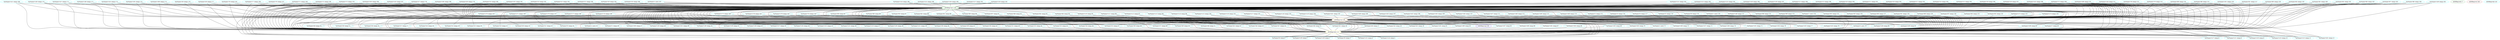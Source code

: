 graph {
"VarName('t8',temp)"[color=cyan,label="VarName('t8',temp).0"]
"VarName('t129',temp)"[color=cyan,label="VarName('t129',temp).1"]
"VarName('t128',temp)"[color=cyan,label="VarName('t128',temp).2"]
"VarName('t9',temp)"[color=cyan,label="VarName('t9',temp).3"]
"VarName('t125',temp)"[color=cyan,label="VarName('t125',temp).4"]
"VarName('t124',temp)"[color=cyan,label="VarName('t124',temp).5"]
"VarName('t127',temp)"[color=cyan,label="VarName('t127',temp).6"]
"ASMReg('edi')"[color=forestgreen,label="ASMReg('edi').7"]
"VarName('t121',temp)"[color=cyan,label="VarName('t121',temp).8"]
"VarName('t120',temp)"[color=cyan,label="VarName('t120',temp).9"]
"VarName('t123',temp)"[color=cyan,label="VarName('t123',temp).10"]
"VarName('t122',temp)"[color=cyan,label="VarName('t122',temp).11"]
"VarName('t181',temp)"[color=cyan,label="VarName('t181',temp).12"]
"ASMReg('edx')"[color=yellow,label="ASMReg('edx').13"]
"VarName('t58',temp)"[color=cyan,label="VarName('t58',temp).14"]
"VarName('t59',temp)"[color=cyan,label="VarName('t59',temp).15"]
"VarName('t56',temp)"[color=cyan,label="VarName('t56',temp).16"]
"VarName('t57',temp)"[color=cyan,label="VarName('t57',temp).17"]
"VarName('t54',temp)"[color=cyan,label="VarName('t54',temp).18"]
"VarName('t55',temp)"[color=cyan,label="VarName('t55',temp).19"]
"VarName('t52',temp)"[color=cyan,label="VarName('t52',temp).20"]
"VarName('t53',temp)"[color=cyan,label="VarName('t53',temp).21"]
"VarName('t50',temp)"[color=cyan,label="VarName('t50',temp).22"]
"VarName('t51',temp)"[color=cyan,label="VarName('t51',temp).23"]
"VarName('t0',temp)"[color=cyan,label="VarName('t0',temp).24"]
"VarName('a',user)"[color=cyan,label="VarName('a',user).25"]
"VarName('t1',temp)"[color=cyan,label="VarName('t1',temp).26"]
"VarName('t190',temp)"[color=cyan,label="VarName('t190',temp).27"]
"VarName('t126',temp)"[color=cyan,label="VarName('t126',temp).28"]
"VarName('t101',temp)"[color=cyan,label="VarName('t101',temp).29"]
"VarName('t138',temp)"[color=cyan,label="VarName('t138',temp).30"]
"VarName('t139',temp)"[color=cyan,label="VarName('t139',temp).31"]
"VarName('t136',temp)"[color=cyan,label="VarName('t136',temp).32"]
"VarName('t137',temp)"[color=cyan,label="VarName('t137',temp).33"]
"VarName('t134',temp)"[color=cyan,label="VarName('t134',temp).34"]
"VarName('t135',temp)"[color=cyan,label="VarName('t135',temp).35"]
"VarName('t132',temp)"[color=cyan,label="VarName('t132',temp).36"]
"VarName('t133',temp)"[color=cyan,label="VarName('t133',temp).37"]
"VarName('t130',temp)"[color=cyan,label="VarName('t130',temp).38"]
"VarName('t131',temp)"[color=cyan,label="VarName('t131',temp).39"]
"VarName('t38',temp)"[color=cyan,label="VarName('t38',temp).40"]
"VarName('t39',temp)"[color=cyan,label="VarName('t39',temp).41"]
"VarName('t30',temp)"[color=cyan,label="VarName('t30',temp).42"]
"VarName('t31',temp)"[color=cyan,label="VarName('t31',temp).43"]
"VarName('t32',temp)"[color=cyan,label="VarName('t32',temp).44"]
"VarName('t33',temp)"[color=cyan,label="VarName('t33',temp).45"]
"VarName('t34',temp)"[color=cyan,label="VarName('t34',temp).46"]
"VarName('t35',temp)"[color=cyan,label="VarName('t35',temp).47"]
"VarName('t36',temp)"[color=cyan,label="VarName('t36',temp).48"]
"VarName('t37',temp)"[color=cyan,label="VarName('t37',temp).49"]
"VarName('t49',temp)"[color=cyan,label="VarName('t49',temp).50"]
"VarName('t48',temp)"[color=cyan,label="VarName('t48',temp).51"]
"VarName('t45',temp)"[color=cyan,label="VarName('t45',temp).52"]
"VarName('t44',temp)"[color=cyan,label="VarName('t44',temp).53"]
"VarName('t47',temp)"[color=cyan,label="VarName('t47',temp).54"]
"VarName('t46',temp)"[color=cyan,label="VarName('t46',temp).55"]
"VarName('t41',temp)"[color=cyan,label="VarName('t41',temp).56"]
"VarName('t40',temp)"[color=cyan,label="VarName('t40',temp).57"]
"VarName('t43',temp)"[color=cyan,label="VarName('t43',temp).58"]
"VarName('t42',temp)"[color=cyan,label="VarName('t42',temp).59"]
"ASMReg('esi')"[color=brown,label="ASMReg('esi').60"]
"VarName('t192',temp)"[color=cyan,label="VarName('t192',temp).61"]
"ASMReg('ebx')"[color=cyan,label="ASMReg('ebx').62"]
"VarName('t189',temp)"[color=cyan,label="VarName('t189',temp).63"]
"ASMReg('esp')"[color=blue,label="ASMReg('esp').64"]
"VarName('t187',temp)"[color=cyan,label="VarName('t187',temp).65"]
"VarName('t186',temp)"[color=cyan,label="VarName('t186',temp).66"]
"VarName('t185',temp)"[color=cyan,label="VarName('t185',temp).67"]
"VarName('t184',temp)"[color=cyan,label="VarName('t184',temp).68"]
"VarName('t183',temp)"[color=cyan,label="VarName('t183',temp).69"]
"VarName('t182',temp)"[color=cyan,label="VarName('t182',temp).70"]
"VarName('z',user)"[color=cyan,label="VarName('z',user).71"]
"VarName('t180',temp)"[color=cyan,label="VarName('t180',temp).72"]
"VarName('t107',temp)"[color=cyan,label="VarName('t107',temp).73"]
"VarName('t106',temp)"[color=cyan,label="VarName('t106',temp).74"]
"VarName('t105',temp)"[color=cyan,label="VarName('t105',temp).75"]
"VarName('t104',temp)"[color=cyan,label="VarName('t104',temp).76"]
"VarName('t103',temp)"[color=cyan,label="VarName('t103',temp).77"]
"VarName('t102',temp)"[color=cyan,label="VarName('t102',temp).78"]
"VarName('b',user)"[color=cyan,label="VarName('b',user).79"]
"VarName('t100',temp)"[color=cyan,label="VarName('t100',temp).80"]
"VarName('t109',temp)"[color=cyan,label="VarName('t109',temp).81"]
"VarName('t108',temp)"[color=cyan,label="VarName('t108',temp).82"]
"VarName('t7',temp)"[color=cyan,label="VarName('t7',temp).83"]
"ASMReg('ecx')"[color=orange,label="ASMReg('ecx').84"]
"VarName('t69',temp)"[color=cyan,label="VarName('t69',temp).85"]
"VarName('t68',temp)"[color=cyan,label="VarName('t68',temp).86"]
"VarName('t63',temp)"[color=cyan,label="VarName('t63',temp).87"]
"VarName('t62',temp)"[color=cyan,label="VarName('t62',temp).88"]
"VarName('t61',temp)"[color=cyan,label="VarName('t61',temp).89"]
"VarName('t60',temp)"[color=cyan,label="VarName('t60',temp).90"]
"VarName('t67',temp)"[color=cyan,label="VarName('t67',temp).91"]
"VarName('t66',temp)"[color=cyan,label="VarName('t66',temp).92"]
"VarName('t65',temp)"[color=cyan,label="VarName('t65',temp).93"]
"VarName('t64',temp)"[color=cyan,label="VarName('t64',temp).94"]
"VarName('t110',temp)"[color=cyan,label="VarName('t110',temp).95"]
"VarName('t111',temp)"[color=cyan,label="VarName('t111',temp).96"]
"VarName('t112',temp)"[color=cyan,label="VarName('t112',temp).97"]
"VarName('t113',temp)"[color=cyan,label="VarName('t113',temp).98"]
"VarName('t114',temp)"[color=cyan,label="VarName('t114',temp).99"]
"VarName('t115',temp)"[color=cyan,label="VarName('t115',temp).100"]
"VarName('t116',temp)"[color=cyan,label="VarName('t116',temp).101"]
"VarName('t117',temp)"[color=cyan,label="VarName('t117',temp).102"]
"VarName('t118',temp)"[color=cyan,label="VarName('t118',temp).103"]
"VarName('t119',temp)"[color=cyan,label="VarName('t119',temp).104"]
"VarName('t161',temp)"[color=cyan,label="VarName('t161',temp).105"]
"VarName('t160',temp)"[color=cyan,label="VarName('t160',temp).106"]
"VarName('t163',temp)"[color=cyan,label="VarName('t163',temp).107"]
"VarName('t162',temp)"[color=cyan,label="VarName('t162',temp).108"]
"VarName('t165',temp)"[color=cyan,label="VarName('t165',temp).109"]
"VarName('t164',temp)"[color=cyan,label="VarName('t164',temp).110"]
"VarName('t167',temp)"[color=cyan,label="VarName('t167',temp).111"]
"VarName('t166',temp)"[color=cyan,label="VarName('t166',temp).112"]
"VarName('t169',temp)"[color=cyan,label="VarName('t169',temp).113"]
"VarName('t168',temp)"[color=cyan,label="VarName('t168',temp).114"]
"VarName('t2',temp)"[color=cyan,label="VarName('t2',temp).115"]
"VarName('t3',temp)"[color=cyan,label="VarName('t3',temp).116"]
"VarName('t4',temp)"[color=cyan,label="VarName('t4',temp).117"]
"VarName('t5',temp)"[color=cyan,label="VarName('t5',temp).118"]
"VarName('t6',temp)"[color=cyan,label="VarName('t6',temp).119"]
"VarName('y',user)"[color=cyan,label="VarName('y',user).120"]
"VarName('t148',temp)"[color=cyan,label="VarName('t148',temp).121"]
"VarName('t98',temp)"[color=cyan,label="VarName('t98',temp).122"]
"VarName('t99',temp)"[color=cyan,label="VarName('t99',temp).123"]
"VarName('c',user)"[color=cyan,label="VarName('c',user).124"]
"VarName('t92',temp)"[color=cyan,label="VarName('t92',temp).125"]
"VarName('t93',temp)"[color=cyan,label="VarName('t93',temp).126"]
"VarName('t90',temp)"[color=cyan,label="VarName('t90',temp).127"]
"VarName('t91',temp)"[color=cyan,label="VarName('t91',temp).128"]
"VarName('t96',temp)"[color=cyan,label="VarName('t96',temp).129"]
"VarName('t97',temp)"[color=cyan,label="VarName('t97',temp).130"]
"VarName('t94',temp)"[color=cyan,label="VarName('t94',temp).131"]
"VarName('t95',temp)"[color=cyan,label="VarName('t95',temp).132"]
"VarName('t172',temp)"[color=cyan,label="VarName('t172',temp).133"]
"VarName('t173',temp)"[color=cyan,label="VarName('t173',temp).134"]
"VarName('t170',temp)"[color=cyan,label="VarName('t170',temp).135"]
"VarName('t171',temp)"[color=cyan,label="VarName('t171',temp).136"]
"VarName('t176',temp)"[color=cyan,label="VarName('t176',temp).137"]
"VarName('t177',temp)"[color=cyan,label="VarName('t177',temp).138"]
"VarName('t174',temp)"[color=cyan,label="VarName('t174',temp).139"]
"VarName('t175',temp)"[color=cyan,label="VarName('t175',temp).140"]
"VarName('t178',temp)"[color=cyan,label="VarName('t178',temp).141"]
"VarName('t179',temp)"[color=cyan,label="VarName('t179',temp).142"]
"VarName('t74',temp)"[color=cyan,label="VarName('t74',temp).143"]
"ASMReg('eax')"[color=green,label="ASMReg('eax').144"]
"VarName('t76',temp)"[color=cyan,label="VarName('t76',temp).145"]
"VarName('t77',temp)"[color=cyan,label="VarName('t77',temp).146"]
"VarName('t70',temp)"[color=cyan,label="VarName('t70',temp).147"]
"VarName('t71',temp)"[color=cyan,label="VarName('t71',temp).148"]
"VarName('t72',temp)"[color=cyan,label="VarName('t72',temp).149"]
"VarName('t73',temp)"[color=cyan,label="VarName('t73',temp).150"]
"VarName('t144',temp)"[color=cyan,label="VarName('t144',temp).151"]
"VarName('t78',temp)"[color=cyan,label="VarName('t78',temp).152"]
"VarName('t79',temp)"[color=cyan,label="VarName('t79',temp).153"]
"VarName('t89',temp)"[color=cyan,label="VarName('t89',temp).154"]
"VarName('t88',temp)"[color=cyan,label="VarName('t88',temp).155"]
"VarName('t191',temp)"[color=cyan,label="VarName('t191',temp).156"]
"VarName('t81',temp)"[color=cyan,label="VarName('t81',temp).157"]
"VarName('t80',temp)"[color=cyan,label="VarName('t80',temp).158"]
"VarName('t83',temp)"[color=cyan,label="VarName('t83',temp).159"]
"VarName('t82',temp)"[color=cyan,label="VarName('t82',temp).160"]
"VarName('t85',temp)"[color=cyan,label="VarName('t85',temp).161"]
"VarName('t84',temp)"[color=cyan,label="VarName('t84',temp).162"]
"VarName('t87',temp)"[color=cyan,label="VarName('t87',temp).163"]
"VarName('t86',temp)"[color=cyan,label="VarName('t86',temp).164"]
"VarName('t149',temp)"[color=cyan,label="VarName('t149',temp).165"]
"VarName('t193',temp)"[color=cyan,label="VarName('t193',temp).166"]
"VarName('t143',temp)"[color=cyan,label="VarName('t143',temp).167"]
"VarName('t194',temp)"[color=cyan,label="VarName('t194',temp).168"]
"VarName('t141',temp)"[color=cyan,label="VarName('t141',temp).169"]
"VarName('t140',temp)"[color=cyan,label="VarName('t140',temp).170"]
"VarName('t147',temp)"[color=cyan,label="VarName('t147',temp).171"]
"VarName('t146',temp)"[color=cyan,label="VarName('t146',temp).172"]
"VarName('t145',temp)"[color=cyan,label="VarName('t145',temp).173"]
"VarName('t195',temp)"[color=cyan,label="VarName('t195',temp).174"]
"VarName('t196',temp)"[color=cyan,label="VarName('t196',temp).175"]
"VarName('t29',temp)"[color=cyan,label="VarName('t29',temp).176"]
"VarName('t28',temp)"[color=cyan,label="VarName('t28',temp).177"]
"VarName('t27',temp)"[color=cyan,label="VarName('t27',temp).178"]
"VarName('t26',temp)"[color=cyan,label="VarName('t26',temp).179"]
"VarName('t25',temp)"[color=cyan,label="VarName('t25',temp).180"]
"VarName('t197',temp)"[color=cyan,label="VarName('t197',temp).181"]
"VarName('t23',temp)"[color=cyan,label="VarName('t23',temp).182"]
"VarName('t22',temp)"[color=cyan,label="VarName('t22',temp).183"]
"VarName('t21',temp)"[color=cyan,label="VarName('t21',temp).184"]
"VarName('t20',temp)"[color=cyan,label="VarName('t20',temp).185"]
"VarName('t24',temp)"[color=cyan,label="VarName('t24',temp).186"]
"VarName('x',user)"[color=cyan,label="VarName('x',user).187"]
"VarName('t154',temp)"[color=cyan,label="VarName('t154',temp).188"]
"VarName('t155',temp)"[color=cyan,label="VarName('t155',temp).189"]
"VarName('t156',temp)"[color=cyan,label="VarName('t156',temp).190"]
"VarName('t157',temp)"[color=cyan,label="VarName('t157',temp).191"]
"VarName('t150',temp)"[color=cyan,label="VarName('t150',temp).192"]
"VarName('t151',temp)"[color=cyan,label="VarName('t151',temp).193"]
"VarName('t152',temp)"[color=cyan,label="VarName('t152',temp).194"]
"VarName('t153',temp)"[color=cyan,label="VarName('t153',temp).195"]
"VarName('t158',temp)"[color=cyan,label="VarName('t158',temp).196"]
"VarName('t159',temp)"[color=cyan,label="VarName('t159',temp).197"]
"VarName('t12',temp)"[color=cyan,label="VarName('t12',temp).198"]
"VarName('t13',temp)"[color=cyan,label="VarName('t13',temp).199"]
"VarName('t10',temp)"[color=cyan,label="VarName('t10',temp).200"]
"VarName('t11',temp)"[color=cyan,label="VarName('t11',temp).201"]
"VarName('t16',temp)"[color=cyan,label="VarName('t16',temp).202"]
"VarName('t17',temp)"[color=cyan,label="VarName('t17',temp).203"]
"VarName('t14',temp)"[color=cyan,label="VarName('t14',temp).204"]
"VarName('t15',temp)"[color=cyan,label="VarName('t15',temp).205"]
"VarName('t18',temp)"[color=cyan,label="VarName('t18',temp).206"]
"VarName('t19',temp)"[color=cyan,label="VarName('t19',temp).207"]
"VarName('t142',temp)"[color=cyan,label="VarName('t142',temp).208"]
"VarName('t75',temp)"[color=cyan,label="VarName('t75',temp).209"]
"VarName('t188',temp)"[color=cyan,label="VarName('t188',temp).210"]

"VarName('t151',temp)" -- "ASMReg('ecx')"
"ASMReg('eax')" -- "VarName('t67',temp)"
"VarName('t89',temp)" -- "ASMReg('ecx')"
"VarName('t18',temp)" -- "ASMReg('edx')"
"ASMReg('eax')" -- "VarName('t175',temp)"
"VarName('t81',temp)" -- "ASMReg('eax')"
"ASMReg('ecx')" -- "VarName('t122',temp)"
"ASMReg('eax')" -- "VarName('t98',temp)"
"VarName('t179',temp)" -- "ASMReg('edx')"
"ASMReg('ecx')" -- "VarName('t133',temp)"
"VarName('t74',temp)" -- "ASMReg('edx')"
"ASMReg('eax')" -- "VarName('t183',temp)"
"VarName('t106',temp)" -- "ASMReg('edx')"
"ASMReg('eax')" -- "VarName('t38',temp)"
"ASMReg('eax')" -- "VarName('t65',temp)"
"ASMReg('ecx')" -- "VarName('t108',temp)"
"ASMReg('eax')" -- "VarName('t165',temp)"
"VarName('t160',temp)" -- "ASMReg('ecx')"
"VarName('t26',temp)" -- "ASMReg('edx')"
"ASMReg('eax')" -- "VarName('t56',temp)"
"ASMReg('eax')" -- "VarName('t174',temp)"
"VarName('t80',temp)" -- "ASMReg('ecx')"
"VarName('t195',temp)" -- "ASMReg('eax')"
"ASMReg('eax')" -- "VarName('t47',temp)"
"VarName('t132',temp)" -- "ASMReg('edx')"
"ASMReg('eax')" -- "VarName('t179',temp)"
"ASMReg('eax')" -- "VarName('t111',temp)"
"VarName('t157',temp)" -- "ASMReg('ecx')"
"VarName('t46',temp)" -- "ASMReg('edx')"
"VarName('t50',temp)" -- "ASMReg('edx')"
"VarName('t87',temp)" -- "ASMReg('ecx')"
"VarName('t195',temp)" -- "ASMReg('ecx')"
"ASMReg('eax')" -- "VarName('t121',temp)"
"VarName('t54',temp)" -- "ASMReg('edx')"
"VarName('t13',temp)" -- "ASMReg('edx')"
"VarName('t96',temp)" -- "ASMReg('edx')"
"VarName('t155',temp)" -- "ASMReg('ecx')"
"ASMReg('eax')" -- "VarName('t130',temp)"
"VarName('t63',temp)" -- "ASMReg('edx')"
"ASMReg('ecx')" -- "VarName('t192',temp)"
"VarName('t188',temp)" -- "ASMReg('ecx')"
"VarName('t99',temp)" -- "ASMReg('ecx')"
"ASMReg('ecx')" -- "VarName('t35',temp)"
"ASMReg('ecx')" -- "VarName('t56',temp)"
"VarName('t28',temp)" -- "ASMReg('ecx')"
"VarName('t141',temp)" -- "ASMReg('eax')"
"VarName('t174',temp)" -- "ASMReg('ecx')"
"VarName('t24',temp)" -- "ASMReg('ecx')"
"ASMReg('ecx')" -- "VarName('t43',temp)"
"ASMReg('eax')" -- "VarName('t45',temp)"
"VarName('t76',temp)" -- "ASMReg('eax')"
"VarName('t27',temp)" -- "ASMReg('edx')"
"VarName('t10',temp)" -- "ASMReg('ecx')"
"VarName('t4',temp)" -- "ASMReg('ecx')"
"VarName('t14',temp)" -- "ASMReg('eax')"
"VarName('t63',temp)" -- "ASMReg('ecx')"
"VarName('t14',temp)" -- "ASMReg('ecx')"
"VarName('t178',temp)" -- "ASMReg('edx')"
"VarName('t111',temp)" -- "ASMReg('edx')"
"VarName('t34',temp)" -- "ASMReg('edx')"
"VarName('t169',temp)" -- "ASMReg('edx')"
"ASMReg('ecx')" -- "VarName('t134',temp)"
"VarName('t11',temp)" -- "ASMReg('ecx')"
"ASMReg('eax')" -- "VarName('t99',temp)"
"ASMReg('ecx')" -- "VarName('t139',temp)"
"VarName('t74',temp)" -- "ASMReg('ecx')"
"ASMReg('eax')" -- "VarName('t185',temp)"
"VarName('t71',temp)" -- "ASMReg('eax')"
"VarName('t17',temp)" -- "ASMReg('ecx')"
"VarName('t22',temp)" -- "ASMReg('ecx')"
"ASMReg('eax')" -- "VarName('t36',temp)"
"VarName('t118',temp)" -- "ASMReg('edx')"
"ASMReg('ecx')" -- "VarName('t106',temp)"
"ASMReg('eax')" -- "VarName('t163',temp)"
"VarName('t78',temp)" -- "ASMReg('ecx')"
"VarName('t43',temp)" -- "ASMReg('edx')"
"VarName('t81',temp)" -- "ASMReg('ecx')"
"VarName('t13',temp)" -- "ASMReg('ecx')"
"VarName('t47',temp)" -- "ASMReg('edx')"
"VarName('t85',temp)" -- "ASMReg('edx')"
"ASMReg('ecx')" -- "VarName('a',user)"
"VarName('t56',temp)" -- "ASMReg('edx')"
"VarName('t142',temp)" -- "ASMReg('edx')"
"ASMReg('eax')" -- "VarName('t128',temp)"
"VarName('t21',temp)" -- "ASMReg('edx')"
"VarName('t82',temp)" -- "ASMReg('eax')"
"VarName('t188',temp)" -- "ASMReg('edx')"
"ASMReg('eax')" -- "VarName('t139',temp)"
"ASMReg('eax')" -- "VarName('t127',temp)"
"VarName('t66',temp)" -- "ASMReg('edx')"
"ASMReg('ecx')" -- "VarName('t181',temp)"
"VarName('t142',temp)" -- "ASMReg('ecx')"
"VarName('t197',temp)" -- "ASMReg('edx')"
"ASMReg('ecx')" -- "VarName('t32',temp)"
"ASMReg('eax')" -- "VarName('t102',temp)"
"VarName('t158',temp)" -- "ASMReg('ecx')"
"VarName('t28',temp)" -- "ASMReg('edx')"
"ASMReg('eax')" -- "VarName('t117',temp)"
"VarName('t147',temp)" -- "ASMReg('eax')"
"ASMReg('eax')" -- "VarName('t5',temp)"
"VarName('t138',temp)" -- "ASMReg('edx')"
"ASMReg('ecx')" -- "VarName('t36',temp)"
"VarName('t149',temp)" -- "ASMReg('eax')"
"VarName('t186',temp)" -- "ASMReg('edx')"
"VarName('t18',temp)" -- "ASMReg('ecx')"
"VarName('t109',temp)" -- "ASMReg('edx')"
"VarName('t67',temp)" -- "ASMReg('ecx')"
"VarName('t153',temp)" -- "ASMReg('edx')"
"ASMReg('eax')" -- "VarName('t171',temp)"
"ASMReg('ecx')" -- "VarName('t123',temp)"
"VarName('t2',temp)" -- "ASMReg('ecx')"
"VarName('t169',temp)" -- "ASMReg('ecx')"
"VarName('t98',temp)" -- "ASMReg('edx')"
"ASMReg('ecx')" -- "VarName('t132',temp)"
"ASMReg('eax')" -- "VarName('t178',temp)"
"VarName('t15',temp)" -- "ASMReg('eax')"
"ASMReg('eax')" -- "VarName('t93',temp)"
"VarName('t100',temp)" -- "ASMReg('edx')"
"VarName('t194',temp)" -- "ASMReg('edx')"
"VarName('t75',temp)" -- "ASMReg('edx')"
"ASMReg('eax')" -- "VarName('t66',temp)"
"ASMReg('ecx')" -- "VarName('t109',temp)"
"VarName('t45',temp)" -- "ASMReg('edx')"
"ASMReg('eax')" -- "VarName('t49',temp)"
"ASMReg('eax')" -- "VarName('t51',temp)"
"ASMReg('eax')" -- "VarName('t177',temp)"
"ASMReg('eax')" -- "VarName('t169',temp)"
"ASMReg('eax')" -- "VarName('t173',temp)"
"ASMReg('eax')" -- "VarName('t44',temp)"
"ASMReg('eax')" -- "VarName('t48',temp)"
"VarName('t170',temp)" -- "ASMReg('ecx')"
"VarName('t133',temp)" -- "ASMReg('edx')"
"VarName('t144',temp)" -- "ASMReg('ecx')"
"VarName('t90',temp)" -- "ASMReg('ecx')"
"VarName('t146',temp)" -- "ASMReg('eax')"
"VarName('t126',temp)" -- "ASMReg('edx')"
"ASMReg('eax')" -- "VarName('t113',temp)"
"VarName('t15',temp)" -- "ASMReg('edx')"
"VarName('t82',temp)" -- "ASMReg('ecx')"
"ASMReg('eax')" -- "VarName('t133',temp)"
"ASMReg('edx')" -- "VarName('t120',temp)"
"VarName('t97',temp)" -- "ASMReg('edx')"
"ASMReg('eax')" -- "VarName('t170',temp)"
"VarName('t196',temp)" -- "ASMReg('edx')"
"ASMReg('ecx')" -- "VarName('t34',temp)"
"ASMReg('ecx')" -- "VarName('t55',temp)"
"ASMReg('eax')" -- "VarName('t104',temp)"
"VarName('t166',temp)" -- "ASMReg('edx')"
"ASMReg('ecx')" -- "VarName('t44',temp)"
"VarName('t70',temp)" -- "ASMReg('ecx')"
"VarName('t4',temp)" -- "ASMReg('edx')"
"ASMReg('eax')" -- "VarName('t3',temp)"
"VarName('t152',temp)" -- "ASMReg('ecx')"
"VarName('t147',temp)" -- "ASMReg('ecx')"
"VarName('t88',temp)" -- "ASMReg('ecx')"
"VarName('t64',temp)" -- "ASMReg('edx')"
"VarName('t117',temp)" -- "ASMReg('edx')"
"VarName('t35',temp)" -- "ASMReg('edx')"
"VarName('t92',temp)" -- "ASMReg('ecx')"
"VarName('t168',temp)" -- "ASMReg('edx')"
"ASMReg('ecx')" -- "VarName('t138',temp)"
"VarName('t70',temp)" -- "ASMReg('eax')"
"ASMReg('eax')" -- "VarName('t186',temp)"
"VarName('t59',temp)" -- "ASMReg('edx')"
"VarName('t113',temp)" -- "ASMReg('ecx')"
"VarName('t163',temp)" -- "ASMReg('ecx')"
"ASMReg('eax')" -- "VarName('t35',temp)"
"ASMReg('eax')" -- "VarName('t60',temp)"
"ASMReg('ecx')" -- "VarName('t107',temp)"
"ASMReg('ecx')" -- "VarName('t7',temp)"
"VarName('t20',temp)" -- "ASMReg('eax')"
"VarName('t119',temp)" -- "ASMReg('edx')"
"VarName('t135',temp)" -- "ASMReg('edx')"
"VarName('t177',temp)" -- "ASMReg('ecx')"
"VarName('t38',temp)" -- "ASMReg('edx')"
"VarName('t157',temp)" -- "ASMReg('eax')"
"VarName('t84',temp)" -- "ASMReg('edx')"
"VarName('t165',temp)" -- "ASMReg('ecx')"
"ASMReg('eax')" -- "VarName('t129',temp)"
"VarName('t73',temp)" -- "ASMReg('ecx')"
"VarName('t57',temp)" -- "ASMReg('edx')"
"VarName('t91',temp)" -- "ASMReg('edx')"
"ASMReg('eax')" -- "VarName('t138',temp)"
"ASMReg('eax')" -- "VarName('t124',temp)"
"VarName('t175',temp)" -- "ASMReg('edx')"
"ASMReg('ecx')" -- "VarName('t186',temp)"
"VarName('t10',temp)" -- "ASMReg('eax')"
"ASMReg('eax')" -- "VarName('t181',temp)"
"VarName('b',user)" -- "ASMReg('edx')"
"VarName('t62',temp)" -- "ASMReg('edx')"
"ASMReg('eax')" -- "VarName('t103',temp)"
"VarName('t150',temp)" -- "ASMReg('edx')"
"ASMReg('ecx')" -- "VarName('t53',temp)"
"ASMReg('eax')" -- "VarName('t116',temp)"
"VarName('t89',temp)" -- "ASMReg('edx')"
"ASMReg('eax')" -- "VarName('t4',temp)"
"VarName('t170',temp)" -- "ASMReg('edx')"
"VarName('t29',temp)" -- "ASMReg('eax')"
"VarName('t180',temp)" -- "ASMReg('edx')"
"VarName('t191',temp)" -- "ASMReg('edx')"
"VarName('t33',temp)" -- "ASMReg('edx')"
"VarName('t162',temp)" -- "ASMReg('ecx')"
"VarName('c',user)" -- "ASMReg('edx')"
"ASMReg('ecx')" -- "VarName('t124',temp)"
"VarName('t151',temp)" -- "ASMReg('eax')"
"VarName('t11',temp)" -- "ASMReg('eax')"
"ASMReg('ecx')" -- "VarName('t131',temp)"
"VarName('t77',temp)" -- "ASMReg('eax')"
"VarName('t75',temp)" -- "ASMReg('ecx')"
"ASMReg('eax')" -- "VarName('t92',temp)"
"VarName('t130',temp)" -- "ASMReg('edx')"
"VarName('t194',temp)" -- "ASMReg('eax')"
"VarName('t73',temp)" -- "ASMReg('edx')"
"VarName('t134',temp)" -- "ASMReg('edx')"
"VarName('t112',temp)" -- "ASMReg('ecx')"
"ASMReg('eax')" -- "VarName('t167',temp)"
"ASMReg('eax')" -- "VarName('t33',temp)"
"ASMReg('eax')" -- "VarName('t50',temp)"
"ASMReg('eax')" -- "VarName('t176',temp)"
"ASMReg('ecx')" -- "VarName('t9',temp)"
"VarName('t44',temp)" -- "ASMReg('edx')"
"VarName('t16',temp)" -- "ASMReg('edx')"
"VarName('t82',temp)" -- "ASMReg('edx')"
"VarName('t6',temp)" -- "ASMReg('ecx')"
"VarName('t12',temp)" -- "ASMReg('ecx')"
"VarName('t90',temp)" -- "ASMReg('edx')"
"VarName('t20',temp)" -- "ASMReg('ecx')"
"ASMReg('edx')" -- "VarName('t121',temp)"
"VarName('t165',temp)" -- "ASMReg('edx')"
"ASMReg('eax')" -- "VarName('t132',temp)"
"ASMReg('edx')" -- "VarName('t127',temp)"
"VarName('t17',temp)" -- "ASMReg('eax')"
"ASMReg('eax')" -- "VarName('t69',temp)"
"VarName('t159',temp)" -- "ASMReg('ecx')"
"ASMReg('ecx')" -- "VarName('t37',temp)"
"ASMReg('ecx')" -- "VarName('t54',temp)"
"ASMReg('eax')" -- "VarName('t105',temp)"
"VarName('t114',temp)" -- "ASMReg('edx')"
"ASMReg('ecx')" -- "VarName('t45',temp)"
"ASMReg('ecx')" -- "VarName('t59',temp)"
"VarName('t110',temp)" -- "ASMReg('ecx')"
"VarName('t32',temp)" -- "ASMReg('edx')"
"VarName('t149',temp)" -- "ASMReg('ecx')"
"VarName('t60',temp)" -- "ASMReg('ecx')"
"ASMReg('ecx')" -- "VarName('t48',temp)"
"VarName('t5',temp)" -- "ASMReg('edx')"
"VarName('t102',temp)" -- "ASMReg('edx')"
"VarName('t87',temp)" -- "ASMReg('eax')"
"VarName('t166',temp)" -- "ASMReg('ecx')"
"VarName('t168',temp)" -- "ASMReg('ecx')"
"VarName('t72',temp)" -- "ASMReg('eax')"
"VarName('t196',temp)" -- "ASMReg('ecx')"
"VarName('t83',temp)" -- "ASMReg('eax')"
"VarName('t136',temp)" -- "ASMReg('edx')"
"ASMReg('eax')" -- "VarName('t187',temp)"
"VarName('t154',temp)" -- "ASMReg('ecx')"
"ASMReg('eax')" -- "VarName('t34',temp)"
"ASMReg('eax')" -- "VarName('t59',temp)"
"ASMReg('eax')" -- "VarName('t192',temp)"
"ASMReg('ecx')" -- "VarName('t104',temp)"
"ASMReg('eax')" -- "VarName('t161',temp)"
"ASMReg('eax')" -- "VarName('t166',temp)"
"VarName('y',user)" -- "ASMReg('edx')"
"VarName('t92',temp)" -- "ASMReg('edx')"
"VarName('t25',temp)" -- "ASMReg('ecx')"
"VarName('t176',temp)" -- "ASMReg('edx')"
"VarName('t21',temp)" -- "ASMReg('eax')"
"VarName('t28',temp)" -- "ASMReg('eax')"
"VarName('t39',temp)" -- "ASMReg('edx')"
"VarName('t91',temp)" -- "ASMReg('ecx')"
"ASMReg('eax')" -- "VarName('t91',temp)"
"VarName('t51',temp)" -- "ASMReg('edx')"
"VarName('t89',temp)" -- "ASMReg('eax')"
"VarName('t12',temp)" -- "ASMReg('eax')"
"ASMReg('eax')" -- "VarName('t125',temp)"
"VarName('t164',temp)" -- "ASMReg('ecx')"
"ASMReg('ecx')" -- "VarName('t187',temp)"
"VarName('t172',temp)" -- "ASMReg('ecx')"
"ASMReg('eax')" -- "VarName('t134',temp)"
"VarName('t62',temp)" -- "ASMReg('ecx')"
"VarName('t30',temp)" -- "ASMReg('edx')"
"ASMReg('ecx')" -- "VarName('t39',temp)"
"ASMReg('ecx')" -- "VarName('t52',temp)"
"VarName('t49',temp)" -- "ASMReg('edx')"
"VarName('t3',temp)" -- "ASMReg('edx')"
"VarName('t151',temp)" -- "ASMReg('edx')"
"VarName('t153',temp)" -- "ASMReg('ecx')"
"VarName('t88',temp)" -- "ASMReg('edx')"
"VarName('t148',temp)" -- "ASMReg('edx')"
"VarName('t27',temp)" -- "ASMReg('ecx')"
"VarName('t173',temp)" -- "ASMReg('ecx')"
"VarName('t61',temp)" -- "ASMReg('ecx')"
"VarName('t70',temp)" -- "ASMReg('edx')"
"ASMReg('ecx')" -- "VarName('t125',temp)"
"VarName('t69',temp)" -- "ASMReg('ecx')"
"ASMReg('ecx')" -- "VarName('t130',temp)"
"VarName('t83',temp)" -- "ASMReg('edx')"
"VarName('t150',temp)" -- "ASMReg('eax')"
"VarName('t81',temp)" -- "ASMReg('edx')"
"ASMReg('eax')" -- "VarName('t95',temp)"
"ASMReg('eax')" -- "VarName('t61',temp)"
"ASMReg('eax')" -- "VarName('t68',temp)"
"ASMReg('eax')" -- "VarName('b',user)"
"VarName('t190',temp)" -- "ASMReg('edx')"
"ASMReg('eax')" -- "VarName('t32',temp)"
"ASMReg('eax')" -- "VarName('t53',temp)"
"ASMReg('ecx')" -- "VarName('t102',temp)"
"ASMReg('ecx')" -- "VarName('t8',temp)"
"VarName('t99',temp)" -- "ASMReg('edx')"
"VarName('t42',temp)" -- "ASMReg('edx')"
"ASMReg('eax')" -- "VarName('t42',temp)"
"VarName('t141',temp)" -- "ASMReg('ecx')"
"VarName('t17',temp)" -- "ASMReg('edx')"
"VarName('t15',temp)" -- "ASMReg('ecx')"
"VarName('t20',temp)" -- "ASMReg('edx')"
"VarName('t86',temp)" -- "ASMReg('eax')"
"VarName('t6',temp)" -- "ASMReg('edx')"
"VarName('t164',temp)" -- "ASMReg('edx')"
"VarName('t2',temp)" -- "ASMReg('edx')"
"VarName('t85',temp)" -- "ASMReg('eax')"
"VarName('t157',temp)" -- "ASMReg('edx')"
"VarName('t16',temp)" -- "ASMReg('eax')"
"ASMReg('eax')" -- "VarName('t106',temp)"
"VarName('t23',temp)" -- "ASMReg('ecx')"
"VarName('t149',temp)" -- "ASMReg('edx')"
"VarName('t65',temp)" -- "ASMReg('ecx')"
"ASMReg('ecx')" -- "VarName('t46',temp)"
"ASMReg('ecx')" -- "VarName('t58',temp)"
"VarName('t94',temp)" -- "ASMReg('edx')"
"VarName('t115',temp)" -- "ASMReg('edx')"
"ASMReg('eax')" -- "VarName('t1',temp)"
"VarName('t139',temp)" -- "ASMReg('edx')"
"VarName('t171',temp)" -- "ASMReg('ecx')"
"ASMReg('ecx')" -- "VarName('t49',temp)"
"VarName('t104',temp)" -- "ASMReg('edx')"
"VarName('t158',temp)" -- "ASMReg('eax')"
"VarName('t193',temp)" -- "ASMReg('edx')"
"VarName('t108',temp)" -- "ASMReg('edx')"
"VarName('t71',temp)" -- "ASMReg('ecx')"
"VarName('t76',temp)" -- "ASMReg('ecx')"
"ASMReg('eax')" -- "VarName('t63',temp)"
"VarName('t68',temp)" -- "ASMReg('edx')"
"ASMReg('eax')" -- "VarName('t122',temp)"
"VarName('t116',temp)" -- "ASMReg('ecx')"
"VarName('t118',temp)" -- "ASMReg('ecx')"
"ASMReg('eax')" -- "VarName('t180',temp)"
"VarName('t137',temp)" -- "ASMReg('edx')"
"VarName('t145',temp)" -- "ASMReg('eax')"
"VarName('t36',temp)" -- "ASMReg('edx')"
"ASMReg('eax')" -- "VarName('t58',temp)"
"ASMReg('eax')" -- "VarName('t62',temp)"
"ASMReg('ecx')" -- "VarName('t105',temp)"
"ASMReg('ecx')" -- "VarName('t1',temp)"
"ASMReg('eax')" -- "VarName('t109',temp)"
"VarName('t11',temp)" -- "ASMReg('edx')"
"ASMReg('eax')" -- "VarName('t55',temp)"
"ASMReg('eax')" -- "VarName('t6',temp)"
"ASMReg('eax')" -- "VarName('t160',temp)"
"VarName('t93',temp)" -- "ASMReg('edx')"
"VarName('t24',temp)" -- "ASMReg('eax')"
"VarName('t177',temp)" -- "ASMReg('edx')"
"VarName('t191',temp)" -- "ASMReg('eax')"
"VarName('t84',temp)" -- "ASMReg('eax')"
"VarName('t178',temp)" -- "ASMReg('ecx')"
"VarName('t162',temp)" -- "ASMReg('edx')"
"VarName('y',user)" -- "ASMReg('ecx')"
"VarName('t0',temp)" -- "ASMReg('edx')"
"VarName('t156',temp)" -- "ASMReg('edx')"
"ASMReg('ecx')" -- "VarName('t184',temp)"
"VarName('t85',temp)" -- "ASMReg('ecx')"
"VarName('t87',temp)" -- "ASMReg('edx')"
"VarName('a',user)" -- "ASMReg('edx')"
"ASMReg('eax')" -- "VarName('t137',temp)"
"VarName('t147',temp)" -- "ASMReg('edx')"
"VarName('t113',temp)" -- "ASMReg('edx')"
"ASMReg('ecx')" -- "VarName('t38',temp)"
"ASMReg('ecx')" -- "VarName('t51',temp)"
"ASMReg('eax')" -- "VarName('t114',temp)"
"ASMReg('eax')" -- "VarName('t108',temp)"
"VarName('t31',temp)" -- "ASMReg('edx')"
"VarName('t148',temp)" -- "ASMReg('ecx')"
"VarName('t188',temp)" -- "ASMReg('eax')"
"ASMReg('ecx')" -- "VarName('t40',temp)"
"VarName('t48',temp)" -- "ASMReg('edx')"
"ASMReg('eax')" -- "VarName('t119',temp)"
"VarName('t114',temp)" -- "ASMReg('ecx')"
"VarName('t69',temp)" -- "ASMReg('edx')"
"ASMReg('ecx')" -- "VarName('t126',temp)"
"VarName('t193',temp)" -- "ASMReg('eax')"
"VarName('t71',temp)" -- "ASMReg('edx')"
"ASMReg('ecx')" -- "VarName('t137',temp)"
"ASMReg('ecx')" -- "VarName('t129',temp)"
"VarName('t183',temp)" -- "ASMReg('edx')"
"ASMReg('eax')" -- "VarName('t94',temp)"
"VarName('t155',temp)" -- "ASMReg('eax')"
"VarName('t142',temp)" -- "ASMReg('eax')"
"VarName('t80',temp)" -- "ASMReg('edx')"
"ASMReg('eax')" -- "VarName('t31',temp)"
"ASMReg('eax')" -- "VarName('t52',temp)"
"ASMReg('ecx')" -- "VarName('t103',temp)"
"VarName('t23',temp)" -- "ASMReg('edx')"
"VarName('t171',temp)" -- "ASMReg('edx')"
"VarName('t111',temp)" -- "ASMReg('ecx')"
"ASMReg('eax')" -- "VarName('t43',temp)"
"ASMReg('eax')" -- "VarName('t74',temp)"
"VarName('t163',temp)" -- "ASMReg('edx')"
"VarName('t96',temp)" -- "ASMReg('ecx')"
"VarName('t154',temp)" -- "ASMReg('edx')"
"VarName('t158',temp)" -- "ASMReg('edx')"
"VarName('t67',temp)" -- "ASMReg('edx')"
"VarName('t167',temp)" -- "ASMReg('ecx')"
"VarName('t86',temp)" -- "ASMReg('ecx')"
"VarName('t144',temp)" -- "ASMReg('eax')"
"ASMReg('edx')" -- "VarName('t125',temp)"
"ASMReg('ecx')" -- "VarName('t182',temp)"
"VarName('t144',temp)" -- "ASMReg('edx')"
"VarName('t18',temp)" -- "ASMReg('eax')"
"ASMReg('ecx')" -- "VarName('t31',temp)"
"ASMReg('eax')" -- "ASMReg('edx')"
"VarName('t94',temp)" -- "ASMReg('ecx')"
"ASMReg('eax')" -- "VarName('t107',temp)"
"ASMReg('ecx')" -- "VarName('t47',temp)"
"ASMReg('eax')" -- "VarName('t168',temp)"
"ASMReg('eax')" -- "VarName('t112',temp)"
"ASMReg('eax')" -- "VarName('t0',temp)"
"VarName('t72',temp)" -- "ASMReg('edx')"
"VarName('t143',temp)" -- "ASMReg('eax')"
"VarName('t26',temp)" -- "ASMReg('ecx')"
"VarName('t27',temp)" -- "ASMReg('eax')"
"ASMReg('edx')" -- "VarName('t8',temp)"
"VarName('t77',temp)" -- "ASMReg('edx')"
"ASMReg('eax')" -- "VarName('t97',temp)"
"VarName('t68',temp)" -- "ASMReg('ecx')"
"VarName('t152',temp)" -- "ASMReg('eax')"
"ASMReg('ecx')" -- "VarName('t120',temp)"
"VarName('t194',temp)" -- "ASMReg('ecx')"
"VarName('t73',temp)" -- "ASMReg('eax')"
"VarName('t23',temp)" -- "ASMReg('eax')"
"VarName('t76',temp)" -- "ASMReg('edx')"
"ASMReg('eax')" -- "VarName('z',user)"
"VarName('t131',temp)" -- "ASMReg('edx')"
"VarName('t172',temp)" -- "ASMReg('edx')"
"VarName('t19',temp)" -- "ASMReg('ecx')"
"ASMReg('eax')" -- "VarName('t190',temp)"
"ASMReg('edx')" -- "VarName('t181',temp)"
"ASMReg('ecx')" -- "VarName('t0',temp)"
"VarName('t161',temp)" -- "ASMReg('edx')"
"VarName('t192',temp)" -- "ASMReg('edx')"
"ASMReg('eax')" -- "VarName('t115',temp)"
"ASMReg('eax')" -- "VarName('t54',temp)"
"ASMReg('eax')" -- "VarName('t172',temp)"
"VarName('t119',temp)" -- "ASMReg('ecx')"
"ASMReg('ecx')" -- "VarName('b',user)"
"ASMReg('eax')" -- "ASMReg('eax')"
"VarName('x',user)" -- "ASMReg('ecx')"
"VarName('t117',temp)" -- "ASMReg('ecx')"
"VarName('t25',temp)" -- "ASMReg('eax')"
"VarName('t191',temp)" -- "ASMReg('ecx')"
"ASMReg('eax')" -- "VarName('t2',temp)"
"VarName('t189',temp)" -- "ASMReg('edx')"
"ASMReg('eax')" -- "VarName('t123',temp)"
"ASMReg('ecx')" -- "VarName('t185',temp)"
"VarName('t197',temp)" -- "ASMReg('eax')"
"VarName('t1',temp)" -- "ASMReg('edx')"
"ASMReg('edx')" -- "VarName('t128',temp)"
"ASMReg('eax')" -- "VarName('t136',temp)"
"ASMReg('edx')" -- "VarName('t123',temp)"
"ASMReg('ecx')" -- "VarName('t190',temp)"
"ASMReg('ecx')" -- "ASMReg('esp')"
"VarName('t22',temp)" -- "ASMReg('eax')"
"VarName('t52',temp)" -- "ASMReg('edx')"
"ASMReg('ecx')" -- "VarName('t50',temp)"
"VarName('t29',temp)" -- "ASMReg('edx')"
"VarName('t146',temp)" -- "ASMReg('edx')"
"ASMReg('eax')" -- "VarName('t9',temp)"
"VarName('t197',temp)" -- "ASMReg('ecx')"
"ASMReg('ecx')" -- "VarName('t41',temp)"
"ASMReg('eax')" -- "VarName('a',user)"
"ASMReg('eax')" -- "VarName('t118',temp)"
"VarName('t19',temp)" -- "ASMReg('eax')"
"VarName('t75',temp)" -- "ASMReg('eax')"
"VarName('t150',temp)" -- "ASMReg('ecx')"
"VarName('t152',temp)" -- "ASMReg('edx')"
"ASMReg('ecx')" -- "VarName('t127',temp)"
"VarName('t79',temp)" -- "ASMReg('eax')"
"ASMReg('ecx')" -- "VarName('t136',temp)"
"ASMReg('esp')" -- "ASMReg('edx')"
"ASMReg('eax')" -- "ASMReg('esp')"
"VarName('t179',temp)" -- "ASMReg('ecx')"
"VarName('t101',temp)" -- "ASMReg('edx')"
"VarName('t182',temp)" -- "ASMReg('edx')"
"VarName('t143',temp)" -- "ASMReg('ecx')"
"VarName('t105',temp)" -- "ASMReg('edx')"
"VarName('t154',temp)" -- "ASMReg('eax')"
"ASMReg('eax')" -- "VarName('t30',temp)"
"ASMReg('ecx')" -- "VarName('t100',temp)"
"VarName('t161',temp)" -- "ASMReg('ecx')"
"ASMReg('eax')" -- "VarName('t40',temp)"
"VarName('t22',temp)" -- "ASMReg('edx')"
"ASMReg('ecx')" -- "VarName('z',user)"
"ASMReg('eax')" -- "VarName('c',user)"
"VarName('t77',temp)" -- "ASMReg('ecx')"
"VarName('t155',temp)" -- "ASMReg('edx')"
"VarName('t41',temp)" -- "ASMReg('edx')"
"VarName('t16',temp)" -- "ASMReg('ecx')"
"VarName('t14',temp)" -- "ASMReg('edx')"
"VarName('t159',temp)" -- "ASMReg('edx')"
"ASMReg('edx')" -- "VarName('t124',temp)"
"VarName('t10',temp)" -- "ASMReg('edx')"
"ASMReg('ecx')" -- "VarName('t183',temp)"
"VarName('t140',temp)" -- "ASMReg('edx')"
"VarName('t115',temp)" -- "ASMReg('ecx')"
"ASMReg('ecx')" -- "VarName('t30',temp)"
"ASMReg('edx')" -- "VarName('t129',temp)"
"ASMReg('eax')" -- "VarName('t100',temp)"
"VarName('t80',temp)" -- "ASMReg('eax')"
"VarName('t78',temp)" -- "ASMReg('edx')"
"VarName('t167',temp)" -- "ASMReg('edx')"
"VarName('t29',temp)" -- "ASMReg('ecx')"
"VarName('t95',temp)" -- "ASMReg('ecx')"
"ASMReg('eax')" -- "VarName('t7',temp)"
"VarName('t26',temp)" -- "ASMReg('eax')"
"VarName('t83',temp)" -- "ASMReg('ecx')"
"VarName('t5',temp)" -- "ASMReg('ecx')"
"VarName('t78',temp)" -- "ASMReg('eax')"
"ASMReg('edx')" -- "VarName('t9',temp)"
"VarName('t159',temp)" -- "ASMReg('eax')"
"VarName('t88',temp)" -- "ASMReg('eax')"
"VarName('t3',temp)" -- "ASMReg('ecx')"
"ASMReg('eax')" -- "VarName('t148',temp)"
"VarName('t116',temp)" -- "ASMReg('edx')"
"VarName('t195',temp)" -- "ASMReg('edx')"
"VarName('t112',temp)" -- "ASMReg('edx')"
"ASMReg('ecx')" -- "VarName('t121',temp)"
"VarName('t184',temp)" -- "ASMReg('edx')"
"VarName('t107',temp)" -- "ASMReg('edx')"
"VarName('t153',temp)" -- "ASMReg('eax')"
"ASMReg('eax')" -- "VarName('t182',temp)"
"VarName('t58',temp)" -- "ASMReg('edx')"
"ASMReg('eax')" -- "VarName('t39',temp)"
"ASMReg('eax')" -- "VarName('t64',temp)"
"ASMReg('eax')" -- "VarName('t164',temp)"
"VarName('t24',temp)" -- "ASMReg('edx')"
"ASMReg('ecx')" -- "VarName('t128',temp)"
"ASMReg('eax')" -- "VarName('t57',temp)"
"VarName('t97',temp)" -- "ASMReg('ecx')"
"VarName('t103',temp)" -- "ASMReg('edx')"
"VarName('t160',temp)" -- "ASMReg('edx')"
"VarName('x',user)" -- "ASMReg('edx')"
"VarName('t193',temp)" -- "ASMReg('ecx')"
"ASMReg('eax')" -- "VarName('t46',temp)"
"VarName('t145',temp)" -- "ASMReg('edx')"
"VarName('x',user)" -- "ASMReg('eax')"
"VarName('t12',temp)" -- "ASMReg('edx')"
"VarName('t141',temp)" -- "ASMReg('edx')"
"ASMReg('eax')" -- "VarName('t120',temp)"
"VarName('t174',temp)" -- "ASMReg('edx')"
"VarName('t176',temp)" -- "ASMReg('ecx')"
"VarName('t7',temp)" -- "ASMReg('edx')"
"ASMReg('eax')" -- "VarName('t131',temp)"
"ASMReg('edx')" -- "VarName('t122',temp)"
"ASMReg('ecx')" -- "VarName('t189',temp)"
"VarName('t66',temp)" -- "ASMReg('ecx')"
"VarName('t140',temp)" -- "ASMReg('eax')"
"ASMReg('ecx')" -- "VarName('t57',temp)"
"VarName('t72',temp)" -- "ASMReg('ecx')"
"ASMReg('eax')" -- "VarName('t8',temp)"
"VarName('t79',temp)" -- "ASMReg('ecx')"
"VarName('t53',temp)" -- "ASMReg('edx')"
"ASMReg('ecx')" -- "VarName('t42',temp)"
"VarName('t95',temp)" -- "ASMReg('edx')"
"VarName('t156',temp)" -- "ASMReg('ecx')"
"VarName('t60',temp)" -- "ASMReg('edx')"
"VarName('z',user)" -- "ASMReg('edx')"
"VarName('t110',temp)" -- "ASMReg('edx')"
"ASMReg('eax')" -- "VarName('t90',temp)"
"VarName('t185',temp)" -- "ASMReg('edx')"
"VarName('t146',temp)" -- "ASMReg('ecx')"
"ASMReg('ecx')" -- "VarName('t135',temp)"
"VarName('t19',temp)" -- "ASMReg('edx')"
"VarName('t84',temp)" -- "ASMReg('ecx')"
"ASMReg('eax')" -- "VarName('t189',temp)"
"ASMReg('eax')" -- "VarName('t96',temp)"
"VarName('t25',temp)" -- "ASMReg('edx')"
"VarName('t173',temp)" -- "ASMReg('edx')"
"ASMReg('eax')" -- "VarName('t184',temp)"
"VarName('t196',temp)" -- "ASMReg('eax')"
"VarName('t37',temp)" -- "ASMReg('edx')"
"ASMReg('eax')" -- "VarName('t37',temp)"
"ASMReg('ecx')" -- "VarName('t101',temp)"
"ASMReg('eax')" -- "VarName('t162',temp)"
"VarName('t156',temp)" -- "ASMReg('eax')"
"ASMReg('eax')" -- "VarName('t41',temp)"
"ASMReg('eax')" -- "VarName('y',user)"
"ASMReg('eax')" -- "ASMReg('ecx')"
"VarName('t143',temp)" -- "ASMReg('edx')"
"ASMReg('eax')" -- "VarName('t135',temp)"
"VarName('t145',temp)" -- "ASMReg('ecx')"
"VarName('c',user)" -- "ASMReg('ecx')"
"VarName('t93',temp)" -- "ASMReg('ecx')"
"VarName('t140',temp)" -- "ASMReg('ecx')"
"ASMReg('eax')" -- "VarName('t126',temp)"
"VarName('t40',temp)" -- "ASMReg('edx')"
"ASMReg('ecx')" -- "VarName('t180',temp)"
"VarName('t86',temp)" -- "ASMReg('edx')"
"VarName('t13',temp)" -- "ASMReg('eax')"
"ASMReg('ecx')" -- "VarName('t33',temp)"
"VarName('t55',temp)" -- "ASMReg('edx')"
"VarName('t65',temp)" -- "ASMReg('edx')"
"ASMReg('eax')" -- "VarName('t101',temp)"
"VarName('t64',temp)" -- "ASMReg('ecx')"
"VarName('t98',temp)" -- "ASMReg('ecx')"
"VarName('t61',temp)" -- "ASMReg('edx')"
"VarName('t21',temp)" -- "ASMReg('ecx')"
"ASMReg('eax')" -- "VarName('t110',temp)"
"VarName('t79',temp)" -- "ASMReg('edx')"
"VarName('t187',temp)" -- "ASMReg('edx')"
"VarName('t175',temp)" -- "ASMReg('ecx')"
}

